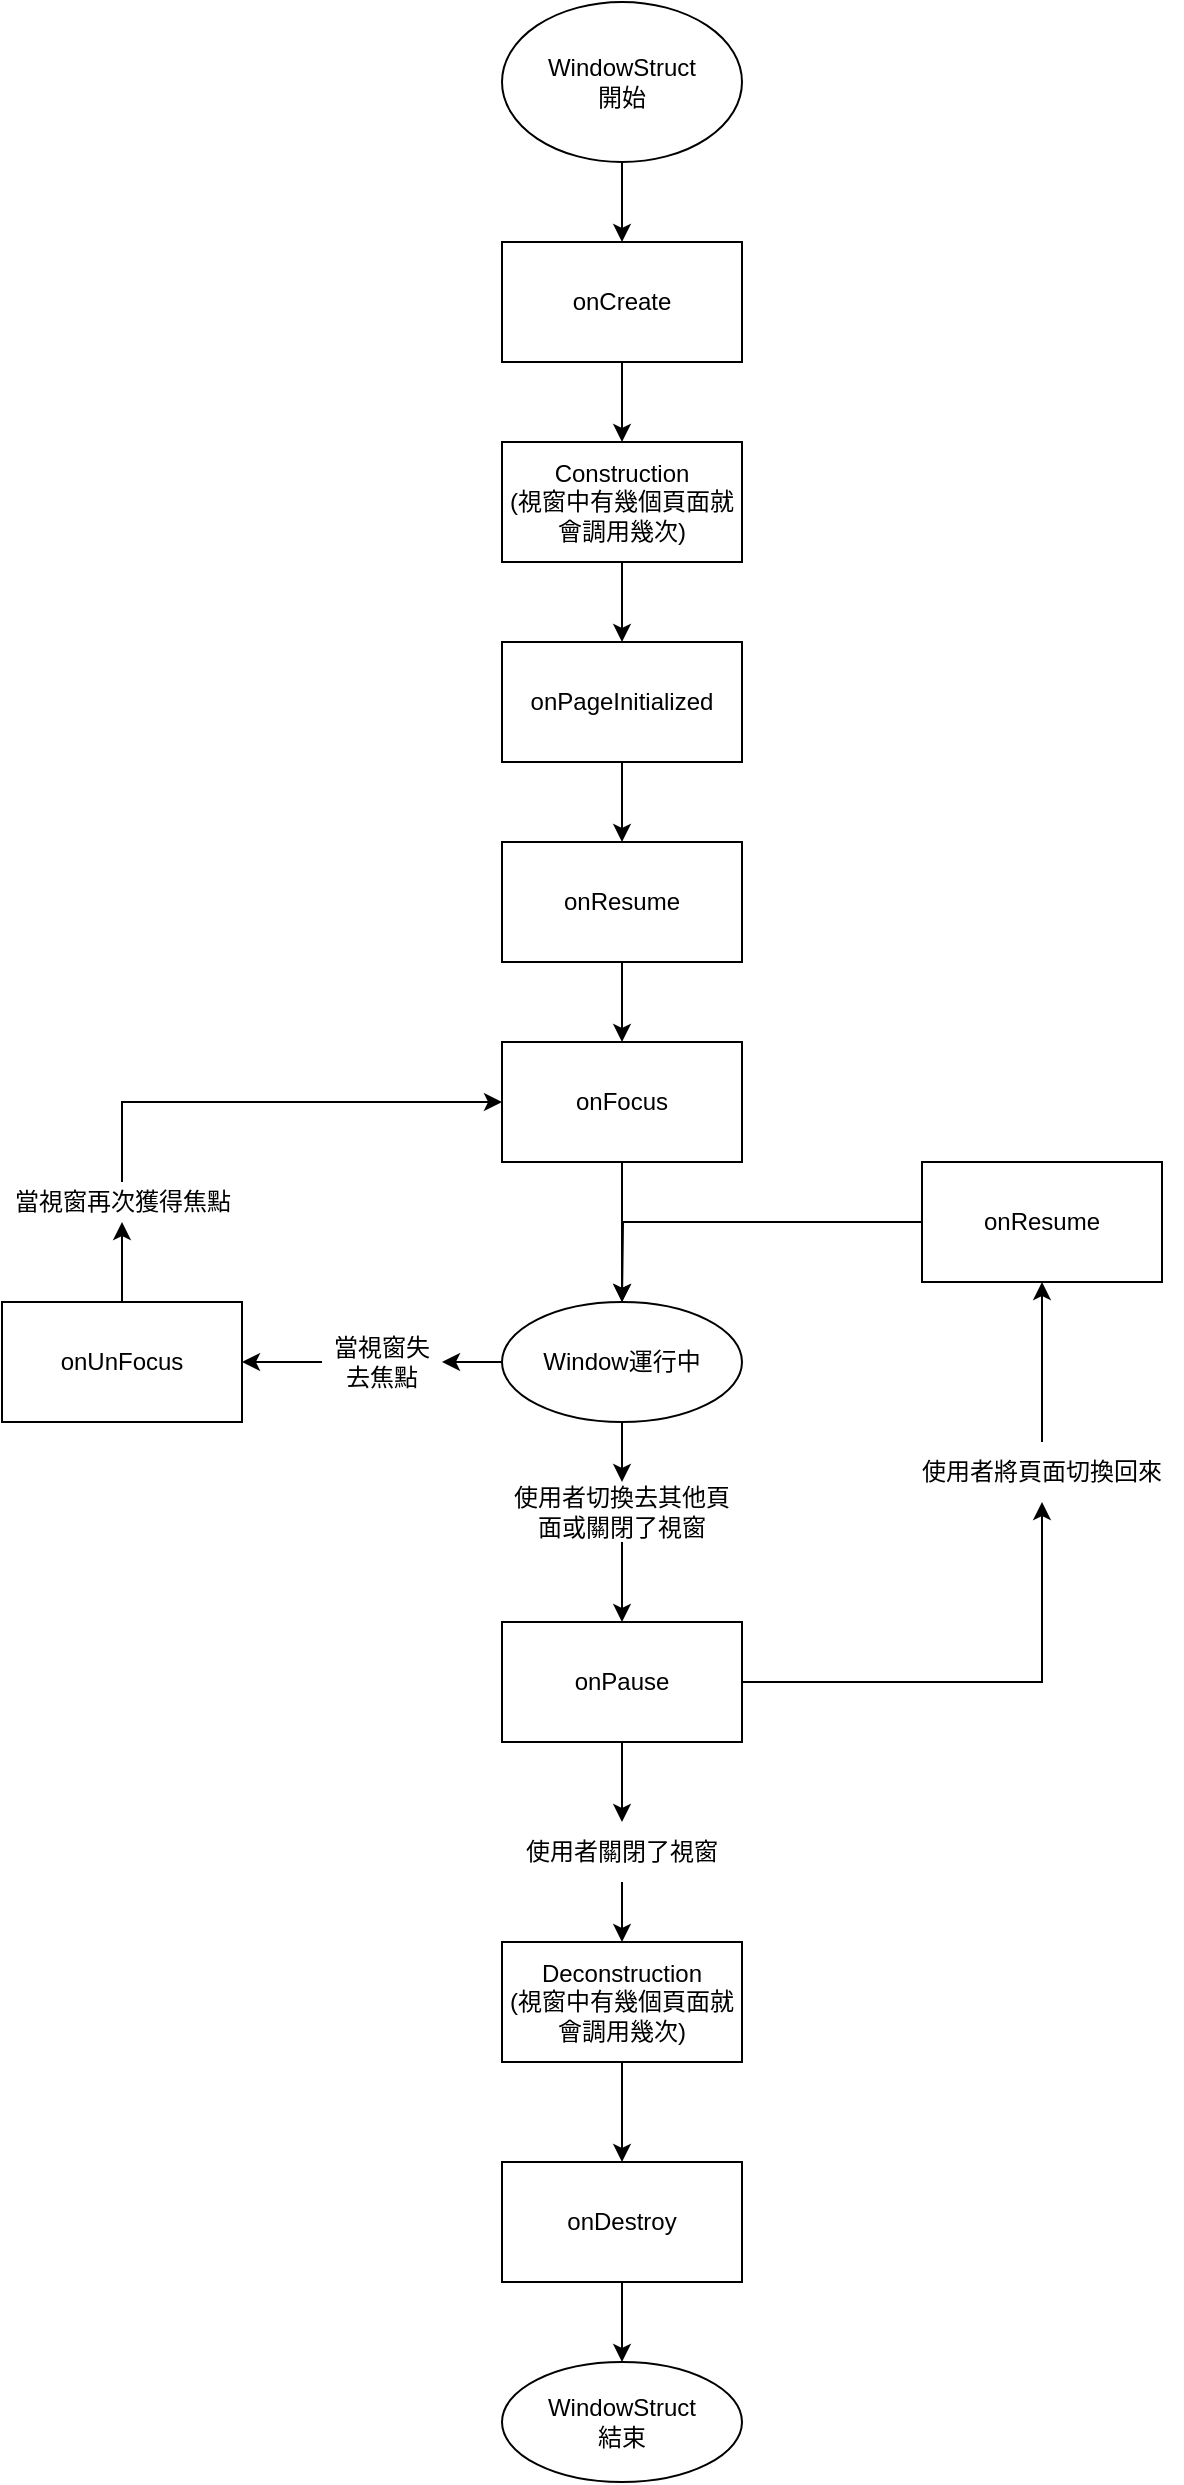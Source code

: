 <mxfile version="16.5.1" type="device"><diagram id="vlnszxw4udNjjiIk3B5S" name="第1頁"><mxGraphModel dx="870" dy="689" grid="1" gridSize="10" guides="1" tooltips="1" connect="1" arrows="1" fold="1" page="1" pageScale="1" pageWidth="827" pageHeight="1169" math="0" shadow="0"><root><mxCell id="0"/><mxCell id="1" parent="0"/><mxCell id="LfhQGxkoZQk34lV546XF-3" value="" style="edgeStyle=orthogonalEdgeStyle;rounded=0;orthogonalLoop=1;jettySize=auto;html=1;" parent="1" source="LfhQGxkoZQk34lV546XF-1" target="LfhQGxkoZQk34lV546XF-2" edge="1"><mxGeometry relative="1" as="geometry"/></mxCell><mxCell id="LfhQGxkoZQk34lV546XF-1" value="WindowStruct&lt;br&gt;開始" style="ellipse;whiteSpace=wrap;html=1;" parent="1" vertex="1"><mxGeometry x="250" y="30" width="120" height="80" as="geometry"/></mxCell><mxCell id="LfhQGxkoZQk34lV546XF-5" value="" style="edgeStyle=orthogonalEdgeStyle;rounded=0;orthogonalLoop=1;jettySize=auto;html=1;" parent="1" source="LfhQGxkoZQk34lV546XF-2" target="LfhQGxkoZQk34lV546XF-4" edge="1"><mxGeometry relative="1" as="geometry"/></mxCell><mxCell id="LfhQGxkoZQk34lV546XF-2" value="onCreate" style="whiteSpace=wrap;html=1;" parent="1" vertex="1"><mxGeometry x="250" y="150" width="120" height="60" as="geometry"/></mxCell><mxCell id="LfhQGxkoZQk34lV546XF-7" value="" style="edgeStyle=orthogonalEdgeStyle;rounded=0;orthogonalLoop=1;jettySize=auto;html=1;" parent="1" source="LfhQGxkoZQk34lV546XF-4" target="LfhQGxkoZQk34lV546XF-6" edge="1"><mxGeometry relative="1" as="geometry"/></mxCell><mxCell id="LfhQGxkoZQk34lV546XF-4" value="Construction&lt;br&gt;(視窗中有幾個頁面就會調用幾次)" style="whiteSpace=wrap;html=1;" parent="1" vertex="1"><mxGeometry x="250" y="250" width="120" height="60" as="geometry"/></mxCell><mxCell id="LfhQGxkoZQk34lV546XF-11" value="" style="edgeStyle=orthogonalEdgeStyle;rounded=0;orthogonalLoop=1;jettySize=auto;html=1;" parent="1" source="LfhQGxkoZQk34lV546XF-6" target="LfhQGxkoZQk34lV546XF-10" edge="1"><mxGeometry relative="1" as="geometry"/></mxCell><mxCell id="LfhQGxkoZQk34lV546XF-6" value="onPageInitialized" style="whiteSpace=wrap;html=1;" parent="1" vertex="1"><mxGeometry x="250" y="350" width="120" height="60" as="geometry"/></mxCell><mxCell id="LfhQGxkoZQk34lV546XF-50" value="" style="edgeStyle=orthogonalEdgeStyle;rounded=0;orthogonalLoop=1;jettySize=auto;html=1;" parent="1" source="LfhQGxkoZQk34lV546XF-10" target="LfhQGxkoZQk34lV546XF-49" edge="1"><mxGeometry relative="1" as="geometry"/></mxCell><mxCell id="LfhQGxkoZQk34lV546XF-10" value="onResume" style="whiteSpace=wrap;html=1;" parent="1" vertex="1"><mxGeometry x="250" y="450" width="120" height="60" as="geometry"/></mxCell><mxCell id="LfhQGxkoZQk34lV546XF-40" value="" style="edgeStyle=orthogonalEdgeStyle;rounded=0;orthogonalLoop=1;jettySize=auto;html=1;" parent="1" source="LfhQGxkoZQk34lV546XF-12" target="LfhQGxkoZQk34lV546XF-38" edge="1"><mxGeometry relative="1" as="geometry"/></mxCell><mxCell id="cXiM2TyVpObBqCl5TWO_-1" value="" style="edgeStyle=orthogonalEdgeStyle;rounded=0;orthogonalLoop=1;jettySize=auto;html=1;" edge="1" parent="1" source="LfhQGxkoZQk34lV546XF-12" target="LfhQGxkoZQk34lV546XF-54"><mxGeometry relative="1" as="geometry"/></mxCell><mxCell id="LfhQGxkoZQk34lV546XF-12" value="Window運行中" style="ellipse;whiteSpace=wrap;html=1;" parent="1" vertex="1"><mxGeometry x="250" y="680" width="120" height="60" as="geometry"/></mxCell><mxCell id="LfhQGxkoZQk34lV546XF-43" value="" style="edgeStyle=orthogonalEdgeStyle;rounded=0;orthogonalLoop=1;jettySize=auto;html=1;" parent="1" source="LfhQGxkoZQk34lV546XF-14" target="LfhQGxkoZQk34lV546XF-42" edge="1"><mxGeometry relative="1" as="geometry"/></mxCell><mxCell id="LfhQGxkoZQk34lV546XF-47" value="" style="edgeStyle=orthogonalEdgeStyle;rounded=0;orthogonalLoop=1;jettySize=auto;html=1;" parent="1" source="LfhQGxkoZQk34lV546XF-14" target="LfhQGxkoZQk34lV546XF-46" edge="1"><mxGeometry relative="1" as="geometry"/></mxCell><mxCell id="LfhQGxkoZQk34lV546XF-14" value="onPause" style="whiteSpace=wrap;html=1;" parent="1" vertex="1"><mxGeometry x="250" y="840" width="120" height="60" as="geometry"/></mxCell><mxCell id="LfhQGxkoZQk34lV546XF-19" value="" style="edgeStyle=orthogonalEdgeStyle;rounded=0;orthogonalLoop=1;jettySize=auto;html=1;" parent="1" source="LfhQGxkoZQk34lV546XF-16" target="LfhQGxkoZQk34lV546XF-18" edge="1"><mxGeometry relative="1" as="geometry"/></mxCell><mxCell id="LfhQGxkoZQk34lV546XF-16" value="Deconstruction&lt;br&gt;(視窗中有幾個頁面就會調用幾次)" style="whiteSpace=wrap;html=1;" parent="1" vertex="1"><mxGeometry x="250" y="1000" width="120" height="60" as="geometry"/></mxCell><mxCell id="LfhQGxkoZQk34lV546XF-37" value="" style="edgeStyle=orthogonalEdgeStyle;rounded=0;orthogonalLoop=1;jettySize=auto;html=1;" parent="1" source="LfhQGxkoZQk34lV546XF-18" target="LfhQGxkoZQk34lV546XF-36" edge="1"><mxGeometry relative="1" as="geometry"/></mxCell><mxCell id="LfhQGxkoZQk34lV546XF-18" value="onDestroy" style="whiteSpace=wrap;html=1;" parent="1" vertex="1"><mxGeometry x="250" y="1110" width="120" height="60" as="geometry"/></mxCell><mxCell id="LfhQGxkoZQk34lV546XF-36" value="&lt;span&gt;WindowStruct&lt;/span&gt;&lt;br&gt;結束" style="ellipse;whiteSpace=wrap;html=1;" parent="1" vertex="1"><mxGeometry x="250" y="1210" width="120" height="60" as="geometry"/></mxCell><mxCell id="LfhQGxkoZQk34lV546XF-41" value="" style="edgeStyle=orthogonalEdgeStyle;rounded=0;orthogonalLoop=1;jettySize=auto;html=1;" parent="1" source="LfhQGxkoZQk34lV546XF-38" target="LfhQGxkoZQk34lV546XF-14" edge="1"><mxGeometry relative="1" as="geometry"/></mxCell><mxCell id="LfhQGxkoZQk34lV546XF-38" value="使用者切換去其他頁面或關閉了視窗" style="text;html=1;strokeColor=none;fillColor=none;align=center;verticalAlign=middle;whiteSpace=wrap;rounded=0;" parent="1" vertex="1"><mxGeometry x="250" y="770" width="120" height="30" as="geometry"/></mxCell><mxCell id="LfhQGxkoZQk34lV546XF-64" value="" style="edgeStyle=orthogonalEdgeStyle;rounded=0;orthogonalLoop=1;jettySize=auto;html=1;" parent="1" source="LfhQGxkoZQk34lV546XF-42" target="LfhQGxkoZQk34lV546XF-63" edge="1"><mxGeometry relative="1" as="geometry"/></mxCell><mxCell id="LfhQGxkoZQk34lV546XF-42" value="使用者將頁面切換回來" style="text;html=1;strokeColor=none;fillColor=none;align=center;verticalAlign=middle;whiteSpace=wrap;rounded=0;" parent="1" vertex="1"><mxGeometry x="450" y="750" width="140" height="30" as="geometry"/></mxCell><mxCell id="LfhQGxkoZQk34lV546XF-48" style="edgeStyle=orthogonalEdgeStyle;rounded=0;orthogonalLoop=1;jettySize=auto;html=1;exitX=0.5;exitY=1;exitDx=0;exitDy=0;entryX=0.5;entryY=0;entryDx=0;entryDy=0;" parent="1" source="LfhQGxkoZQk34lV546XF-46" target="LfhQGxkoZQk34lV546XF-16" edge="1"><mxGeometry relative="1" as="geometry"/></mxCell><mxCell id="LfhQGxkoZQk34lV546XF-46" value="使用者關閉了視窗" style="text;html=1;strokeColor=none;fillColor=none;align=center;verticalAlign=middle;whiteSpace=wrap;rounded=0;" parent="1" vertex="1"><mxGeometry x="260" y="940" width="100" height="30" as="geometry"/></mxCell><mxCell id="LfhQGxkoZQk34lV546XF-51" style="edgeStyle=orthogonalEdgeStyle;rounded=0;orthogonalLoop=1;jettySize=auto;html=1;exitX=0.5;exitY=1;exitDx=0;exitDy=0;entryX=0.5;entryY=0;entryDx=0;entryDy=0;" parent="1" source="LfhQGxkoZQk34lV546XF-49" target="LfhQGxkoZQk34lV546XF-12" edge="1"><mxGeometry relative="1" as="geometry"/></mxCell><mxCell id="LfhQGxkoZQk34lV546XF-49" value="onFocus" style="whiteSpace=wrap;html=1;" parent="1" vertex="1"><mxGeometry x="250" y="550" width="120" height="60" as="geometry"/></mxCell><mxCell id="LfhQGxkoZQk34lV546XF-58" value="" style="edgeStyle=orthogonalEdgeStyle;rounded=0;orthogonalLoop=1;jettySize=auto;html=1;" parent="1" source="LfhQGxkoZQk34lV546XF-54" target="LfhQGxkoZQk34lV546XF-57" edge="1"><mxGeometry relative="1" as="geometry"/></mxCell><mxCell id="LfhQGxkoZQk34lV546XF-54" value="當視窗失去焦點" style="text;html=1;strokeColor=none;fillColor=none;align=center;verticalAlign=middle;whiteSpace=wrap;rounded=0;" parent="1" vertex="1"><mxGeometry x="160" y="695" width="60" height="30" as="geometry"/></mxCell><mxCell id="LfhQGxkoZQk34lV546XF-60" value="" style="edgeStyle=orthogonalEdgeStyle;rounded=0;orthogonalLoop=1;jettySize=auto;html=1;" parent="1" source="LfhQGxkoZQk34lV546XF-57" target="LfhQGxkoZQk34lV546XF-59" edge="1"><mxGeometry relative="1" as="geometry"/></mxCell><mxCell id="LfhQGxkoZQk34lV546XF-57" value="onUnFocus" style="whiteSpace=wrap;html=1;" parent="1" vertex="1"><mxGeometry y="680" width="120" height="60" as="geometry"/></mxCell><mxCell id="LfhQGxkoZQk34lV546XF-62" style="edgeStyle=orthogonalEdgeStyle;rounded=0;orthogonalLoop=1;jettySize=auto;html=1;entryX=0;entryY=0.5;entryDx=0;entryDy=0;" parent="1" source="LfhQGxkoZQk34lV546XF-59" target="LfhQGxkoZQk34lV546XF-49" edge="1"><mxGeometry relative="1" as="geometry"><Array as="points"><mxPoint x="60" y="580"/></Array></mxGeometry></mxCell><mxCell id="LfhQGxkoZQk34lV546XF-59" value="當視窗再次獲得焦點" style="text;html=1;align=center;verticalAlign=middle;resizable=0;points=[];autosize=1;strokeColor=none;fillColor=none;" parent="1" vertex="1"><mxGeometry y="620" width="120" height="20" as="geometry"/></mxCell><mxCell id="LfhQGxkoZQk34lV546XF-65" style="edgeStyle=orthogonalEdgeStyle;rounded=0;orthogonalLoop=1;jettySize=auto;html=1;" parent="1" source="LfhQGxkoZQk34lV546XF-63" edge="1"><mxGeometry relative="1" as="geometry"><mxPoint x="310" y="680" as="targetPoint"/></mxGeometry></mxCell><mxCell id="LfhQGxkoZQk34lV546XF-63" value="&lt;span&gt;onResume&lt;/span&gt;" style="whiteSpace=wrap;html=1;" parent="1" vertex="1"><mxGeometry x="460" y="610" width="120" height="60" as="geometry"/></mxCell></root></mxGraphModel></diagram></mxfile>